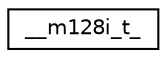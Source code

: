 digraph "Graphical Class Hierarchy"
{
  edge [fontname="Helvetica",fontsize="10",labelfontname="Helvetica",labelfontsize="10"];
  node [fontname="Helvetica",fontsize="10",shape=record];
  rankdir="LR";
  Node1 [label="__m128i_t_",height=0.2,width=0.4,color="black", fillcolor="white", style="filled",URL="$struct____m128i__t__.html"];
}

